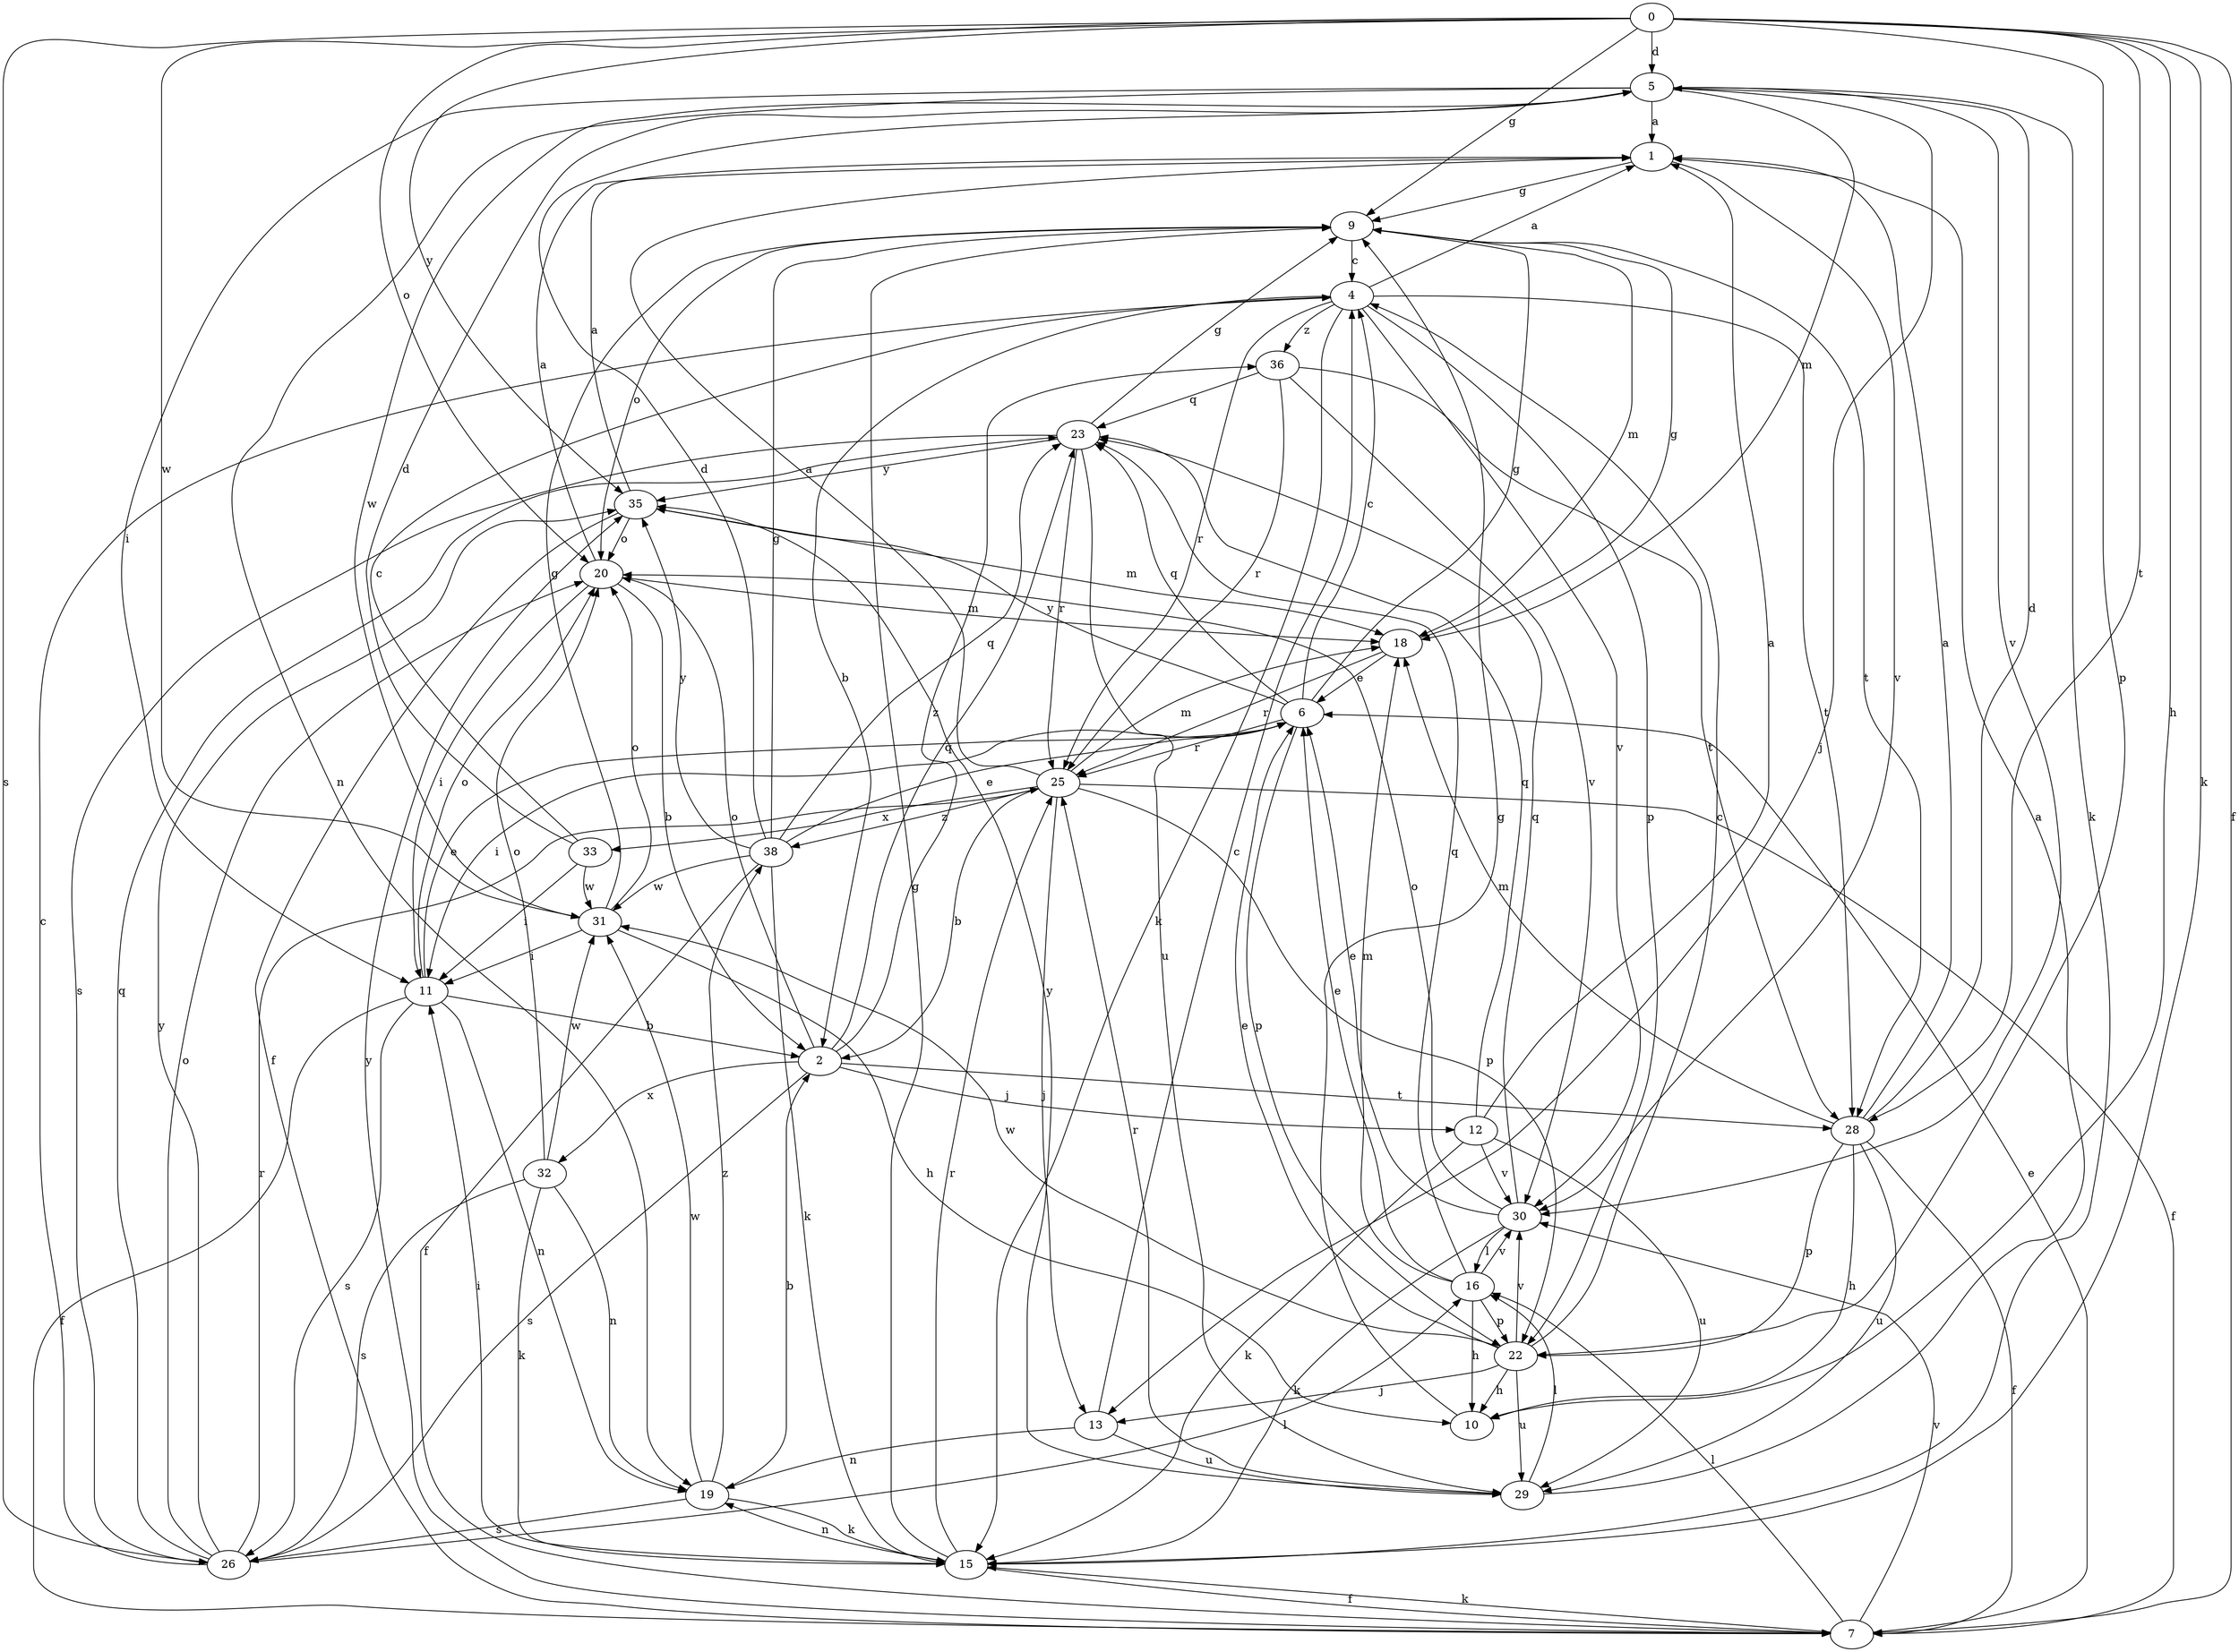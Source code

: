 strict digraph  {
0;
1;
2;
4;
5;
6;
7;
9;
10;
11;
12;
13;
15;
16;
18;
19;
20;
22;
23;
25;
26;
28;
29;
30;
31;
32;
33;
35;
36;
38;
0 -> 5  [label=d];
0 -> 7  [label=f];
0 -> 9  [label=g];
0 -> 10  [label=h];
0 -> 15  [label=k];
0 -> 20  [label=o];
0 -> 22  [label=p];
0 -> 26  [label=s];
0 -> 28  [label=t];
0 -> 31  [label=w];
0 -> 35  [label=y];
1 -> 9  [label=g];
1 -> 30  [label=v];
2 -> 12  [label=j];
2 -> 20  [label=o];
2 -> 23  [label=q];
2 -> 26  [label=s];
2 -> 28  [label=t];
2 -> 32  [label=x];
2 -> 36  [label=z];
4 -> 1  [label=a];
4 -> 2  [label=b];
4 -> 15  [label=k];
4 -> 22  [label=p];
4 -> 25  [label=r];
4 -> 28  [label=t];
4 -> 30  [label=v];
4 -> 36  [label=z];
5 -> 1  [label=a];
5 -> 11  [label=i];
5 -> 13  [label=j];
5 -> 15  [label=k];
5 -> 18  [label=m];
5 -> 19  [label=n];
5 -> 30  [label=v];
5 -> 31  [label=w];
6 -> 4  [label=c];
6 -> 9  [label=g];
6 -> 11  [label=i];
6 -> 22  [label=p];
6 -> 23  [label=q];
6 -> 25  [label=r];
6 -> 35  [label=y];
7 -> 6  [label=e];
7 -> 15  [label=k];
7 -> 16  [label=l];
7 -> 30  [label=v];
7 -> 35  [label=y];
9 -> 4  [label=c];
9 -> 18  [label=m];
9 -> 20  [label=o];
9 -> 28  [label=t];
10 -> 9  [label=g];
11 -> 2  [label=b];
11 -> 6  [label=e];
11 -> 7  [label=f];
11 -> 19  [label=n];
11 -> 20  [label=o];
11 -> 26  [label=s];
12 -> 1  [label=a];
12 -> 15  [label=k];
12 -> 23  [label=q];
12 -> 29  [label=u];
12 -> 30  [label=v];
13 -> 4  [label=c];
13 -> 19  [label=n];
13 -> 29  [label=u];
15 -> 7  [label=f];
15 -> 9  [label=g];
15 -> 11  [label=i];
15 -> 19  [label=n];
15 -> 25  [label=r];
16 -> 6  [label=e];
16 -> 10  [label=h];
16 -> 18  [label=m];
16 -> 22  [label=p];
16 -> 23  [label=q];
16 -> 30  [label=v];
18 -> 6  [label=e];
18 -> 9  [label=g];
18 -> 25  [label=r];
19 -> 2  [label=b];
19 -> 15  [label=k];
19 -> 26  [label=s];
19 -> 31  [label=w];
19 -> 38  [label=z];
20 -> 1  [label=a];
20 -> 2  [label=b];
20 -> 11  [label=i];
20 -> 18  [label=m];
22 -> 4  [label=c];
22 -> 6  [label=e];
22 -> 10  [label=h];
22 -> 13  [label=j];
22 -> 29  [label=u];
22 -> 30  [label=v];
22 -> 31  [label=w];
23 -> 9  [label=g];
23 -> 25  [label=r];
23 -> 26  [label=s];
23 -> 29  [label=u];
23 -> 35  [label=y];
25 -> 1  [label=a];
25 -> 2  [label=b];
25 -> 7  [label=f];
25 -> 13  [label=j];
25 -> 18  [label=m];
25 -> 22  [label=p];
25 -> 33  [label=x];
25 -> 38  [label=z];
26 -> 4  [label=c];
26 -> 16  [label=l];
26 -> 20  [label=o];
26 -> 23  [label=q];
26 -> 25  [label=r];
26 -> 35  [label=y];
28 -> 1  [label=a];
28 -> 5  [label=d];
28 -> 7  [label=f];
28 -> 10  [label=h];
28 -> 18  [label=m];
28 -> 22  [label=p];
28 -> 29  [label=u];
29 -> 1  [label=a];
29 -> 16  [label=l];
29 -> 25  [label=r];
29 -> 35  [label=y];
30 -> 6  [label=e];
30 -> 15  [label=k];
30 -> 16  [label=l];
30 -> 20  [label=o];
30 -> 23  [label=q];
31 -> 9  [label=g];
31 -> 10  [label=h];
31 -> 11  [label=i];
31 -> 20  [label=o];
32 -> 15  [label=k];
32 -> 19  [label=n];
32 -> 20  [label=o];
32 -> 26  [label=s];
32 -> 31  [label=w];
33 -> 4  [label=c];
33 -> 5  [label=d];
33 -> 11  [label=i];
33 -> 31  [label=w];
35 -> 1  [label=a];
35 -> 7  [label=f];
35 -> 18  [label=m];
35 -> 20  [label=o];
36 -> 23  [label=q];
36 -> 25  [label=r];
36 -> 28  [label=t];
36 -> 30  [label=v];
38 -> 5  [label=d];
38 -> 6  [label=e];
38 -> 7  [label=f];
38 -> 9  [label=g];
38 -> 15  [label=k];
38 -> 23  [label=q];
38 -> 31  [label=w];
38 -> 35  [label=y];
}
